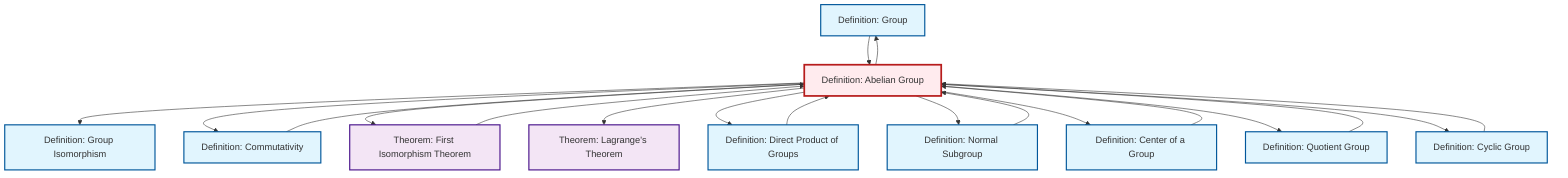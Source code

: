 graph TD
    classDef definition fill:#e1f5fe,stroke:#01579b,stroke-width:2px
    classDef theorem fill:#f3e5f5,stroke:#4a148c,stroke-width:2px
    classDef axiom fill:#fff3e0,stroke:#e65100,stroke-width:2px
    classDef example fill:#e8f5e9,stroke:#1b5e20,stroke-width:2px
    classDef current fill:#ffebee,stroke:#b71c1c,stroke-width:3px
    def-group["Definition: Group"]:::definition
    def-abelian-group["Definition: Abelian Group"]:::definition
    thm-lagrange["Theorem: Lagrange's Theorem"]:::theorem
    def-center-of-group["Definition: Center of a Group"]:::definition
    def-quotient-group["Definition: Quotient Group"]:::definition
    def-cyclic-group["Definition: Cyclic Group"]:::definition
    def-normal-subgroup["Definition: Normal Subgroup"]:::definition
    def-isomorphism["Definition: Group Isomorphism"]:::definition
    def-direct-product["Definition: Direct Product of Groups"]:::definition
    def-commutativity["Definition: Commutativity"]:::definition
    thm-first-isomorphism["Theorem: First Isomorphism Theorem"]:::theorem
    def-abelian-group --> def-isomorphism
    def-abelian-group --> def-commutativity
    def-direct-product --> def-abelian-group
    def-cyclic-group --> def-abelian-group
    def-commutativity --> def-abelian-group
    def-group --> def-abelian-group
    def-abelian-group --> thm-first-isomorphism
    def-center-of-group --> def-abelian-group
    def-abelian-group --> thm-lagrange
    def-abelian-group --> def-direct-product
    def-abelian-group --> def-normal-subgroup
    def-abelian-group --> def-group
    def-abelian-group --> def-center-of-group
    thm-first-isomorphism --> def-abelian-group
    def-abelian-group --> def-quotient-group
    def-quotient-group --> def-abelian-group
    def-abelian-group --> def-cyclic-group
    def-normal-subgroup --> def-abelian-group
    class def-abelian-group current